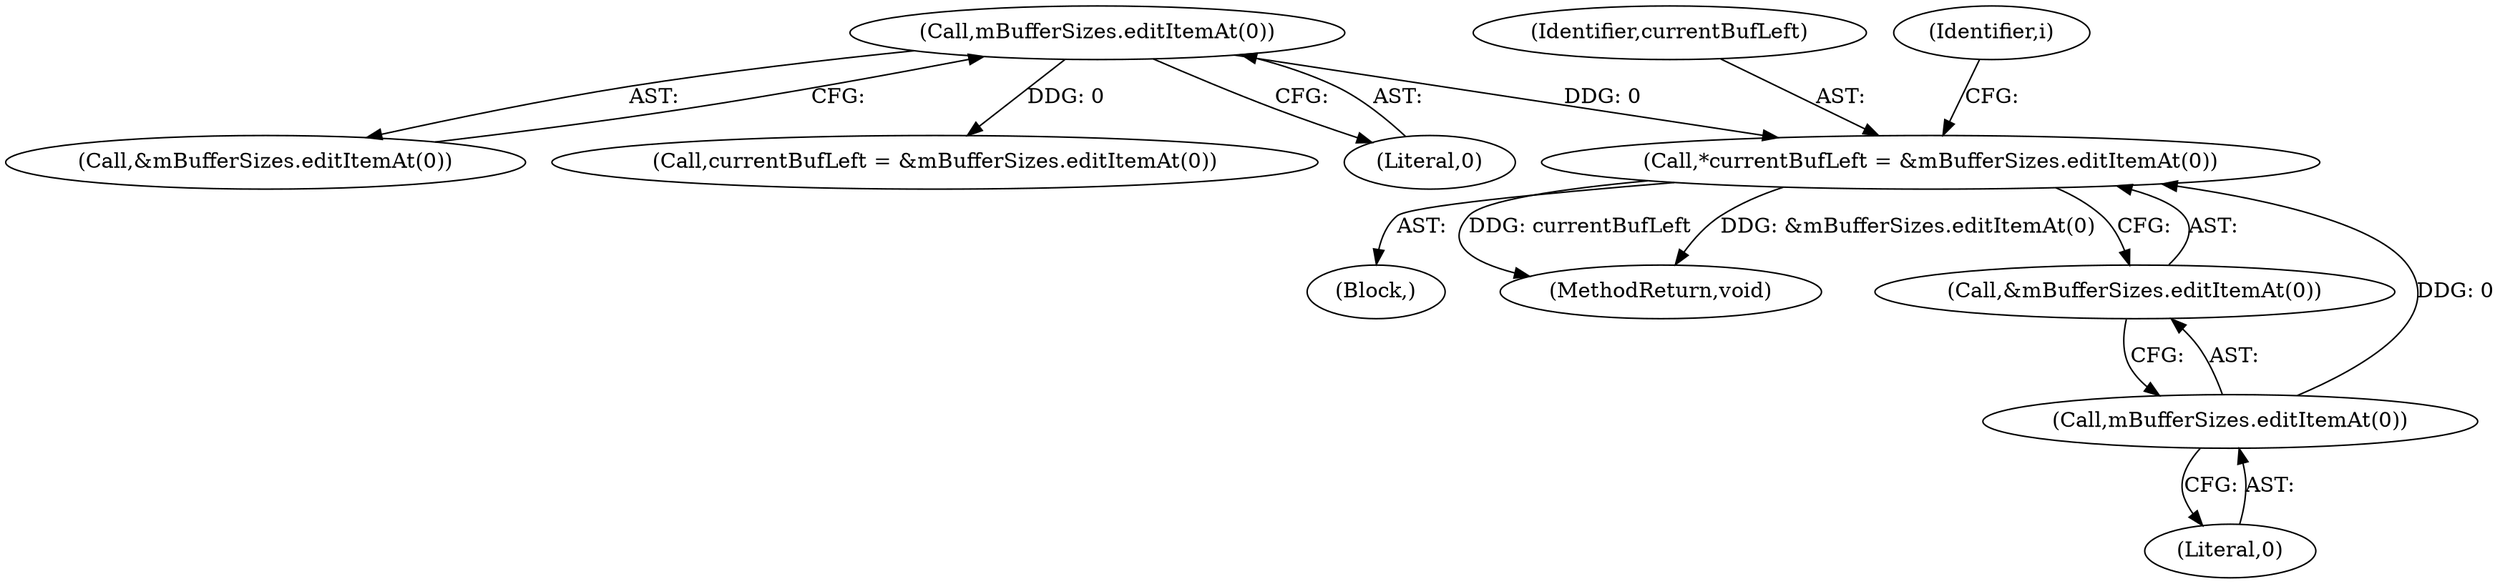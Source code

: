 digraph "0_Android_8e438e153f661e9df8db0ac41d587e940352df06@pointer" {
"1001155" [label="(Call,*currentBufLeft = &mBufferSizes.editItemAt(0))"];
"1001158" [label="(Call,mBufferSizes.editItemAt(0))"];
"1001225" [label="(Call,mBufferSizes.editItemAt(0))"];
"1001224" [label="(Call,&mBufferSizes.editItemAt(0))"];
"1001155" [label="(Call,*currentBufLeft = &mBufferSizes.editItemAt(0))"];
"1001115" [label="(Block,)"];
"1001437" [label="(MethodReturn,void)"];
"1001222" [label="(Call,currentBufLeft = &mBufferSizes.editItemAt(0))"];
"1001157" [label="(Call,&mBufferSizes.editItemAt(0))"];
"1001225" [label="(Call,mBufferSizes.editItemAt(0))"];
"1001226" [label="(Literal,0)"];
"1001156" [label="(Identifier,currentBufLeft)"];
"1001159" [label="(Literal,0)"];
"1001158" [label="(Call,mBufferSizes.editItemAt(0))"];
"1001163" [label="(Identifier,i)"];
"1001155" -> "1001115"  [label="AST: "];
"1001155" -> "1001157"  [label="CFG: "];
"1001156" -> "1001155"  [label="AST: "];
"1001157" -> "1001155"  [label="AST: "];
"1001163" -> "1001155"  [label="CFG: "];
"1001155" -> "1001437"  [label="DDG: currentBufLeft"];
"1001155" -> "1001437"  [label="DDG: &mBufferSizes.editItemAt(0)"];
"1001158" -> "1001155"  [label="DDG: 0"];
"1001225" -> "1001155"  [label="DDG: 0"];
"1001158" -> "1001157"  [label="AST: "];
"1001158" -> "1001159"  [label="CFG: "];
"1001159" -> "1001158"  [label="AST: "];
"1001157" -> "1001158"  [label="CFG: "];
"1001225" -> "1001224"  [label="AST: "];
"1001225" -> "1001226"  [label="CFG: "];
"1001226" -> "1001225"  [label="AST: "];
"1001224" -> "1001225"  [label="CFG: "];
"1001225" -> "1001222"  [label="DDG: 0"];
}
